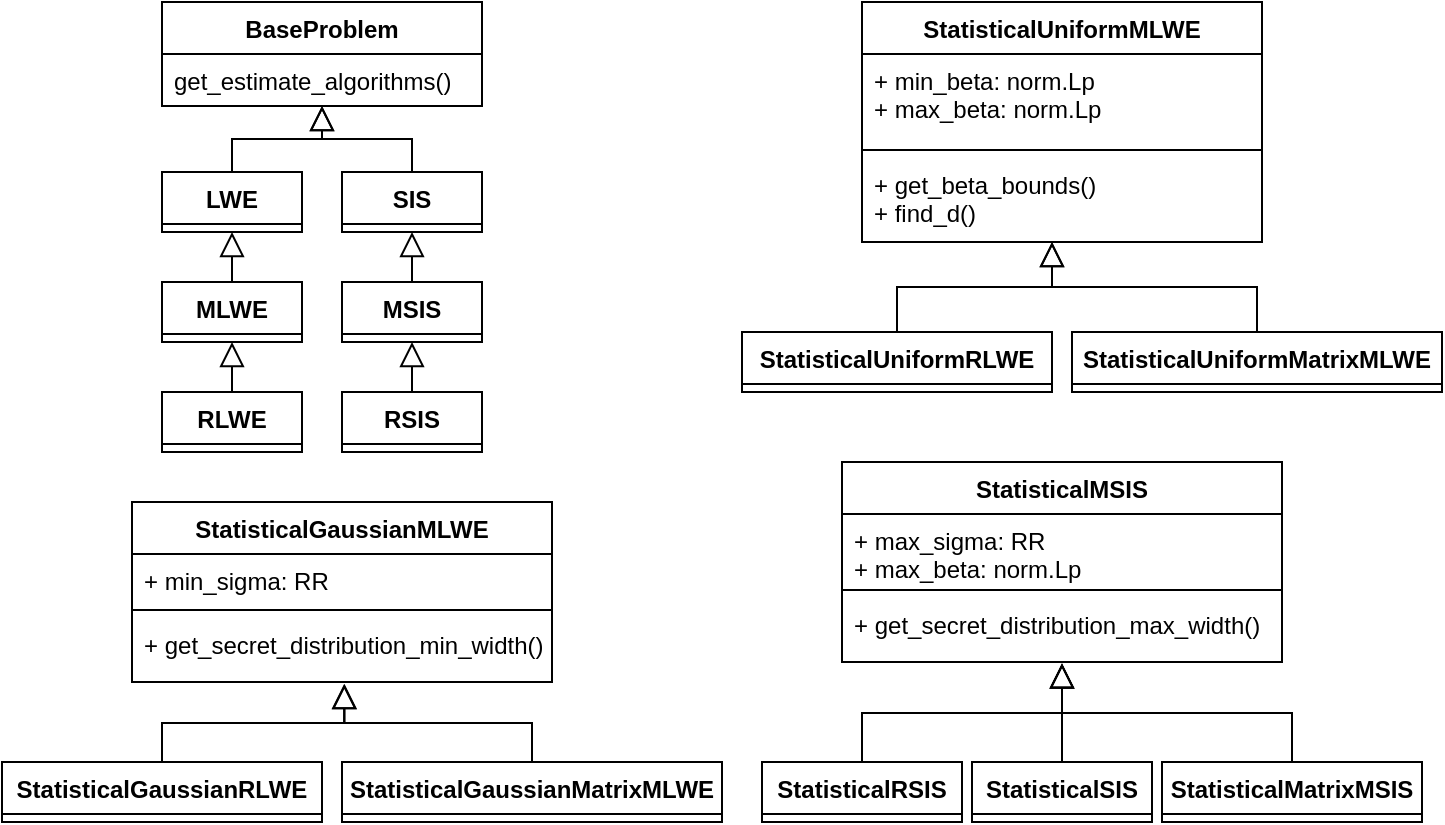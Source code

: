 <mxfile version="15.4.0" type="device"><diagram id="C5RBs43oDa-KdzZeNtuy" name="Page-1"><mxGraphModel dx="1422" dy="815" grid="1" gridSize="10" guides="1" tooltips="1" connect="1" arrows="1" fold="1" page="1" pageScale="1" pageWidth="827" pageHeight="1169" math="0" shadow="0"><root><mxCell id="WIyWlLk6GJQsqaUBKTNV-0"/><mxCell id="WIyWlLk6GJQsqaUBKTNV-1" parent="WIyWlLk6GJQsqaUBKTNV-0"/><mxCell id="zkfFHV4jXpPFQw0GAbJ--0" value="BaseProblem" style="swimlane;fontStyle=1;align=center;verticalAlign=top;childLayout=stackLayout;horizontal=1;startSize=26;horizontalStack=0;resizeParent=1;resizeLast=0;collapsible=1;marginBottom=0;rounded=0;shadow=0;strokeWidth=1;" parent="WIyWlLk6GJQsqaUBKTNV-1" vertex="1"><mxGeometry x="80" width="160" height="52" as="geometry"><mxRectangle x="230" y="140" width="160" height="26" as="alternateBounds"/></mxGeometry></mxCell><mxCell id="fBNSL0oB1jvjswOa1LYA-0" value="get_estimate_algorithms()" style="text;align=left;verticalAlign=top;spacingLeft=4;spacingRight=4;overflow=hidden;rotatable=0;points=[[0,0.5],[1,0.5]];portConstraint=eastwest;" parent="zkfFHV4jXpPFQw0GAbJ--0" vertex="1"><mxGeometry y="26" width="160" height="26" as="geometry"/></mxCell><mxCell id="zkfFHV4jXpPFQw0GAbJ--6" value="LWE" style="swimlane;fontStyle=1;align=center;verticalAlign=top;childLayout=stackLayout;horizontal=1;startSize=26;horizontalStack=0;resizeParent=1;resizeLast=0;collapsible=1;marginBottom=0;rounded=0;shadow=0;strokeWidth=1;" parent="WIyWlLk6GJQsqaUBKTNV-1" vertex="1"><mxGeometry x="80" y="85" width="70" height="30" as="geometry"><mxRectangle x="130" y="380" width="160" height="26" as="alternateBounds"/></mxGeometry></mxCell><mxCell id="zkfFHV4jXpPFQw0GAbJ--12" value="" style="endArrow=block;endSize=10;endFill=0;shadow=0;strokeWidth=1;rounded=0;edgeStyle=elbowEdgeStyle;elbow=vertical;" parent="WIyWlLk6GJQsqaUBKTNV-1" source="zkfFHV4jXpPFQw0GAbJ--6" target="zkfFHV4jXpPFQw0GAbJ--0" edge="1"><mxGeometry width="160" relative="1" as="geometry"><mxPoint x="60" y="83" as="sourcePoint"/><mxPoint x="60" y="83" as="targetPoint"/></mxGeometry></mxCell><mxCell id="zkfFHV4jXpPFQw0GAbJ--13" value="SIS" style="swimlane;fontStyle=1;align=center;verticalAlign=top;childLayout=stackLayout;horizontal=1;startSize=26;horizontalStack=0;resizeParent=1;resizeLast=0;collapsible=1;marginBottom=0;rounded=0;shadow=0;strokeWidth=1;" parent="WIyWlLk6GJQsqaUBKTNV-1" vertex="1"><mxGeometry x="170" y="85" width="70" height="30" as="geometry"><mxRectangle x="340" y="380" width="170" height="26" as="alternateBounds"/></mxGeometry></mxCell><mxCell id="zkfFHV4jXpPFQw0GAbJ--16" value="" style="endArrow=block;endSize=10;endFill=0;shadow=0;strokeWidth=1;rounded=0;edgeStyle=elbowEdgeStyle;elbow=vertical;" parent="WIyWlLk6GJQsqaUBKTNV-1" source="zkfFHV4jXpPFQw0GAbJ--13" target="zkfFHV4jXpPFQw0GAbJ--0" edge="1"><mxGeometry width="160" relative="1" as="geometry"><mxPoint x="70" y="253" as="sourcePoint"/><mxPoint x="170" y="151" as="targetPoint"/></mxGeometry></mxCell><mxCell id="fBNSL0oB1jvjswOa1LYA-2" value="MLWE" style="swimlane;fontStyle=1;align=center;verticalAlign=top;childLayout=stackLayout;horizontal=1;startSize=26;horizontalStack=0;resizeParent=1;resizeLast=0;collapsible=1;marginBottom=0;rounded=0;shadow=0;strokeWidth=1;" parent="WIyWlLk6GJQsqaUBKTNV-1" vertex="1"><mxGeometry x="80" y="140" width="70" height="30" as="geometry"><mxRectangle x="130" y="380" width="160" height="26" as="alternateBounds"/></mxGeometry></mxCell><mxCell id="fBNSL0oB1jvjswOa1LYA-3" value="MSIS" style="swimlane;fontStyle=1;align=center;verticalAlign=top;childLayout=stackLayout;horizontal=1;startSize=26;horizontalStack=0;resizeParent=1;resizeLast=0;collapsible=1;marginBottom=0;rounded=0;shadow=0;strokeWidth=1;" parent="WIyWlLk6GJQsqaUBKTNV-1" vertex="1"><mxGeometry x="170" y="140" width="70" height="30" as="geometry"><mxRectangle x="340" y="380" width="170" height="26" as="alternateBounds"/></mxGeometry></mxCell><mxCell id="fBNSL0oB1jvjswOa1LYA-4" value="RLWE" style="swimlane;fontStyle=1;align=center;verticalAlign=top;childLayout=stackLayout;horizontal=1;startSize=26;horizontalStack=0;resizeParent=1;resizeLast=0;collapsible=1;marginBottom=0;rounded=0;shadow=0;strokeWidth=1;" parent="WIyWlLk6GJQsqaUBKTNV-1" vertex="1"><mxGeometry x="80" y="195" width="70" height="30" as="geometry"><mxRectangle x="130" y="380" width="160" height="26" as="alternateBounds"/></mxGeometry></mxCell><mxCell id="fBNSL0oB1jvjswOa1LYA-5" value="RSIS" style="swimlane;fontStyle=1;align=center;verticalAlign=top;childLayout=stackLayout;horizontal=1;startSize=26;horizontalStack=0;resizeParent=1;resizeLast=0;collapsible=1;marginBottom=0;rounded=0;shadow=0;strokeWidth=1;" parent="WIyWlLk6GJQsqaUBKTNV-1" vertex="1"><mxGeometry x="170" y="195" width="70" height="30" as="geometry"><mxRectangle x="340" y="380" width="170" height="26" as="alternateBounds"/></mxGeometry></mxCell><mxCell id="fBNSL0oB1jvjswOa1LYA-7" value="" style="endArrow=block;endSize=10;endFill=0;shadow=0;strokeWidth=1;rounded=0;edgeStyle=elbowEdgeStyle;elbow=vertical;entryX=0.5;entryY=1;entryDx=0;entryDy=0;exitX=0.5;exitY=0;exitDx=0;exitDy=0;" parent="WIyWlLk6GJQsqaUBKTNV-1" source="fBNSL0oB1jvjswOa1LYA-3" target="zkfFHV4jXpPFQw0GAbJ--13" edge="1"><mxGeometry width="160" relative="1" as="geometry"><mxPoint x="470" y="205" as="sourcePoint"/><mxPoint x="340" y="155" as="targetPoint"/></mxGeometry></mxCell><mxCell id="fBNSL0oB1jvjswOa1LYA-8" value="" style="endArrow=block;endSize=10;endFill=0;shadow=0;strokeWidth=1;rounded=0;edgeStyle=elbowEdgeStyle;elbow=vertical;exitX=0.5;exitY=0;exitDx=0;exitDy=0;entryX=0.5;entryY=1;entryDx=0;entryDy=0;" parent="WIyWlLk6GJQsqaUBKTNV-1" source="fBNSL0oB1jvjswOa1LYA-5" target="fBNSL0oB1jvjswOa1LYA-3" edge="1"><mxGeometry width="160" relative="1" as="geometry"><mxPoint x="205" y="195" as="sourcePoint"/><mxPoint x="250" y="170" as="targetPoint"/></mxGeometry></mxCell><mxCell id="fBNSL0oB1jvjswOa1LYA-9" value="" style="endArrow=block;endSize=10;endFill=0;shadow=0;strokeWidth=1;rounded=0;edgeStyle=elbowEdgeStyle;elbow=vertical;entryX=0.5;entryY=1;entryDx=0;entryDy=0;exitX=0.5;exitY=0;exitDx=0;exitDy=0;" parent="WIyWlLk6GJQsqaUBKTNV-1" source="fBNSL0oB1jvjswOa1LYA-4" target="fBNSL0oB1jvjswOa1LYA-2" edge="1"><mxGeometry width="160" relative="1" as="geometry"><mxPoint x="115" y="195" as="sourcePoint"/><mxPoint x="310" y="180" as="targetPoint"/></mxGeometry></mxCell><mxCell id="fBNSL0oB1jvjswOa1LYA-10" value="" style="endArrow=block;endSize=10;endFill=0;shadow=0;strokeWidth=1;rounded=0;edgeStyle=elbowEdgeStyle;elbow=vertical;entryX=0.5;entryY=1;entryDx=0;entryDy=0;exitX=0.5;exitY=0;exitDx=0;exitDy=0;" parent="WIyWlLk6GJQsqaUBKTNV-1" source="fBNSL0oB1jvjswOa1LYA-2" target="zkfFHV4jXpPFQw0GAbJ--6" edge="1"><mxGeometry width="160" relative="1" as="geometry"><mxPoint x="310" y="285" as="sourcePoint"/><mxPoint x="320" y="185" as="targetPoint"/></mxGeometry></mxCell><mxCell id="fBNSL0oB1jvjswOa1LYA-14" value="" style="endArrow=block;endSize=10;endFill=0;shadow=0;strokeWidth=1;rounded=0;edgeStyle=elbowEdgeStyle;elbow=vertical;entryX=0.505;entryY=1.031;entryDx=0;entryDy=0;exitX=0.5;exitY=0;exitDx=0;exitDy=0;entryPerimeter=0;" parent="WIyWlLk6GJQsqaUBKTNV-1" source="fBNSL0oB1jvjswOa1LYA-39" target="fBNSL0oB1jvjswOa1LYA-52" edge="1"><mxGeometry width="160" relative="1" as="geometry"><mxPoint x="85" y="335" as="sourcePoint"/><mxPoint x="170" y="295" as="targetPoint"/></mxGeometry></mxCell><mxCell id="fBNSL0oB1jvjswOa1LYA-16" value="StatisticalGaussianMatrixMLWE" style="swimlane;fontStyle=1;align=center;verticalAlign=top;childLayout=stackLayout;horizontal=1;startSize=26;horizontalStack=0;resizeParent=1;resizeLast=0;collapsible=1;marginBottom=0;rounded=0;shadow=0;strokeWidth=1;" parent="WIyWlLk6GJQsqaUBKTNV-1" vertex="1"><mxGeometry x="170" y="380" width="190" height="30" as="geometry"><mxRectangle x="340" y="380" width="170" height="26" as="alternateBounds"/></mxGeometry></mxCell><mxCell id="fBNSL0oB1jvjswOa1LYA-17" value="" style="endArrow=block;endSize=10;endFill=0;shadow=0;strokeWidth=1;rounded=0;edgeStyle=elbowEdgeStyle;elbow=vertical;exitX=0.5;exitY=0;exitDx=0;exitDy=0;entryX=0.506;entryY=1.031;entryDx=0;entryDy=0;entryPerimeter=0;" parent="WIyWlLk6GJQsqaUBKTNV-1" source="fBNSL0oB1jvjswOa1LYA-16" target="fBNSL0oB1jvjswOa1LYA-52" edge="1"><mxGeometry width="160" relative="1" as="geometry"><mxPoint x="380" y="465" as="sourcePoint"/><mxPoint x="230" y="325" as="targetPoint"/></mxGeometry></mxCell><mxCell id="fBNSL0oB1jvjswOa1LYA-24" value="StatisticalUniformRLWE" style="swimlane;fontStyle=1;align=center;verticalAlign=top;childLayout=stackLayout;horizontal=1;startSize=26;horizontalStack=0;resizeParent=1;resizeLast=0;collapsible=1;marginBottom=0;rounded=0;shadow=0;strokeWidth=1;" parent="WIyWlLk6GJQsqaUBKTNV-1" vertex="1"><mxGeometry x="370" y="165" width="155" height="30" as="geometry"><mxRectangle x="480" y="290" width="180" height="26" as="alternateBounds"/></mxGeometry></mxCell><mxCell id="fBNSL0oB1jvjswOa1LYA-25" value="" style="endArrow=block;endSize=10;endFill=0;shadow=0;strokeWidth=1;rounded=0;edgeStyle=elbowEdgeStyle;elbow=vertical;exitX=0.5;exitY=0;exitDx=0;exitDy=0;entryX=0.475;entryY=1;entryDx=0;entryDy=0;entryPerimeter=0;" parent="WIyWlLk6GJQsqaUBKTNV-1" source="fBNSL0oB1jvjswOa1LYA-24" edge="1" target="fBNSL0oB1jvjswOa1LYA-48"><mxGeometry width="160" relative="1" as="geometry"><mxPoint x="600" y="228" as="sourcePoint"/><mxPoint x="525" y="130" as="targetPoint"/></mxGeometry></mxCell><mxCell id="fBNSL0oB1jvjswOa1LYA-26" value="StatisticalUniformMatrixMLWE" style="swimlane;fontStyle=1;align=center;verticalAlign=top;childLayout=stackLayout;horizontal=1;startSize=26;horizontalStack=0;resizeParent=1;resizeLast=0;collapsible=1;marginBottom=0;rounded=0;shadow=0;strokeWidth=1;" parent="WIyWlLk6GJQsqaUBKTNV-1" vertex="1"><mxGeometry x="535" y="165" width="185" height="30" as="geometry"><mxRectangle x="340" y="380" width="170" height="26" as="alternateBounds"/></mxGeometry></mxCell><mxCell id="fBNSL0oB1jvjswOa1LYA-27" value="" style="endArrow=block;endSize=10;endFill=0;shadow=0;strokeWidth=1;rounded=0;edgeStyle=elbowEdgeStyle;elbow=vertical;exitX=0.5;exitY=0;exitDx=0;exitDy=0;entryX=0.475;entryY=1.001;entryDx=0;entryDy=0;entryPerimeter=0;" parent="WIyWlLk6GJQsqaUBKTNV-1" source="fBNSL0oB1jvjswOa1LYA-26" edge="1" target="fBNSL0oB1jvjswOa1LYA-48"><mxGeometry width="160" relative="1" as="geometry"><mxPoint x="700" y="288" as="sourcePoint"/><mxPoint x="525" y="130" as="targetPoint"/></mxGeometry></mxCell><mxCell id="fBNSL0oB1jvjswOa1LYA-29" value="StatisticalSIS" style="swimlane;fontStyle=1;align=center;verticalAlign=top;childLayout=stackLayout;horizontal=1;startSize=26;horizontalStack=0;resizeParent=1;resizeLast=0;collapsible=1;marginBottom=0;rounded=0;shadow=0;strokeWidth=1;" parent="WIyWlLk6GJQsqaUBKTNV-1" vertex="1"><mxGeometry x="485" y="380" width="90" height="30" as="geometry"><mxRectangle x="480" y="290" width="180" height="26" as="alternateBounds"/></mxGeometry></mxCell><mxCell id="fBNSL0oB1jvjswOa1LYA-30" value="" style="endArrow=block;endSize=10;endFill=0;shadow=0;strokeWidth=1;rounded=0;edgeStyle=elbowEdgeStyle;elbow=vertical;exitX=0.5;exitY=0;exitDx=0;exitDy=0;entryX=0.5;entryY=1.021;entryDx=0;entryDy=0;entryPerimeter=0;" parent="WIyWlLk6GJQsqaUBKTNV-1" source="fBNSL0oB1jvjswOa1LYA-29" edge="1" target="fBNSL0oB1jvjswOa1LYA-58"><mxGeometry width="160" relative="1" as="geometry"><mxPoint x="630" y="428" as="sourcePoint"/><mxPoint x="530" y="331" as="targetPoint"/></mxGeometry></mxCell><mxCell id="fBNSL0oB1jvjswOa1LYA-31" value="StatisticalMatrixMSIS" style="swimlane;fontStyle=1;align=center;verticalAlign=top;childLayout=stackLayout;horizontal=1;startSize=26;horizontalStack=0;resizeParent=1;resizeLast=0;collapsible=1;marginBottom=0;rounded=0;shadow=0;strokeWidth=1;" parent="WIyWlLk6GJQsqaUBKTNV-1" vertex="1"><mxGeometry x="580" y="380" width="130" height="30" as="geometry"><mxRectangle x="340" y="380" width="170" height="26" as="alternateBounds"/></mxGeometry></mxCell><mxCell id="fBNSL0oB1jvjswOa1LYA-32" value="" style="endArrow=block;endSize=10;endFill=0;shadow=0;strokeWidth=1;rounded=0;edgeStyle=elbowEdgeStyle;elbow=vertical;exitX=0.5;exitY=0;exitDx=0;exitDy=0;entryX=0.5;entryY=1.022;entryDx=0;entryDy=0;entryPerimeter=0;" parent="WIyWlLk6GJQsqaUBKTNV-1" source="fBNSL0oB1jvjswOa1LYA-31" edge="1" target="fBNSL0oB1jvjswOa1LYA-58"><mxGeometry width="160" relative="1" as="geometry"><mxPoint x="730" y="488" as="sourcePoint"/><mxPoint x="527" y="330" as="targetPoint"/></mxGeometry></mxCell><mxCell id="fBNSL0oB1jvjswOa1LYA-33" value="StatisticalRSIS" style="swimlane;fontStyle=1;align=center;verticalAlign=top;childLayout=stackLayout;horizontal=1;startSize=26;horizontalStack=0;resizeParent=1;resizeLast=0;collapsible=1;marginBottom=0;rounded=0;shadow=0;strokeWidth=1;" parent="WIyWlLk6GJQsqaUBKTNV-1" vertex="1"><mxGeometry x="380" y="380" width="100" height="30" as="geometry"><mxRectangle x="480" y="290" width="180" height="26" as="alternateBounds"/></mxGeometry></mxCell><mxCell id="fBNSL0oB1jvjswOa1LYA-34" value="" style="endArrow=block;endSize=10;endFill=0;shadow=0;strokeWidth=1;rounded=0;edgeStyle=elbowEdgeStyle;elbow=vertical;exitX=0.5;exitY=0;exitDx=0;exitDy=0;entryX=0.5;entryY=1.022;entryDx=0;entryDy=0;entryPerimeter=0;" parent="WIyWlLk6GJQsqaUBKTNV-1" source="fBNSL0oB1jvjswOa1LYA-33" edge="1" target="fBNSL0oB1jvjswOa1LYA-58"><mxGeometry width="160" relative="1" as="geometry"><mxPoint x="710" y="368" as="sourcePoint"/><mxPoint x="530" y="348" as="targetPoint"/></mxGeometry></mxCell><mxCell id="fBNSL0oB1jvjswOa1LYA-39" value="StatisticalGaussianRLWE" style="swimlane;fontStyle=1;align=center;verticalAlign=top;childLayout=stackLayout;horizontal=1;startSize=26;horizontalStack=0;resizeParent=1;resizeParentMax=0;resizeLast=0;collapsible=1;marginBottom=0;" parent="WIyWlLk6GJQsqaUBKTNV-1" vertex="1"><mxGeometry y="380" width="160" height="30" as="geometry"/></mxCell><mxCell id="fBNSL0oB1jvjswOa1LYA-44" value="StatisticalUniformMLWE" style="swimlane;fontStyle=1;align=center;verticalAlign=top;childLayout=stackLayout;horizontal=1;startSize=26;horizontalStack=0;resizeParent=1;resizeParentMax=0;resizeLast=0;collapsible=1;marginBottom=0;" parent="WIyWlLk6GJQsqaUBKTNV-1" vertex="1"><mxGeometry x="430" width="200" height="120" as="geometry"/></mxCell><mxCell id="fBNSL0oB1jvjswOa1LYA-45" value="+ min_beta: norm.Lp&#10;+ max_beta: norm.Lp" style="text;strokeColor=none;fillColor=none;align=left;verticalAlign=top;spacingLeft=4;spacingRight=4;overflow=hidden;rotatable=0;points=[[0,0.5],[1,0.5]];portConstraint=eastwest;" parent="fBNSL0oB1jvjswOa1LYA-44" vertex="1"><mxGeometry y="26" width="200" height="44" as="geometry"/></mxCell><mxCell id="fBNSL0oB1jvjswOa1LYA-47" value="" style="line;strokeWidth=1;fillColor=none;align=left;verticalAlign=middle;spacingTop=-1;spacingLeft=3;spacingRight=3;rotatable=0;labelPosition=right;points=[];portConstraint=eastwest;" parent="fBNSL0oB1jvjswOa1LYA-44" vertex="1"><mxGeometry y="70" width="200" height="8" as="geometry"/></mxCell><mxCell id="fBNSL0oB1jvjswOa1LYA-48" value="+ get_beta_bounds()&#10;+ find_d()" style="text;strokeColor=none;fillColor=none;align=left;verticalAlign=top;spacingLeft=4;spacingRight=4;overflow=hidden;rotatable=0;points=[[0,0.5],[1,0.5]];portConstraint=eastwest;" parent="fBNSL0oB1jvjswOa1LYA-44" vertex="1"><mxGeometry y="78" width="200" height="42" as="geometry"/></mxCell><mxCell id="fBNSL0oB1jvjswOa1LYA-49" value="StatisticalGaussianMLWE" style="swimlane;fontStyle=1;align=center;verticalAlign=top;childLayout=stackLayout;horizontal=1;startSize=26;horizontalStack=0;resizeParent=1;resizeParentMax=0;resizeLast=0;collapsible=1;marginBottom=0;" parent="WIyWlLk6GJQsqaUBKTNV-1" vertex="1"><mxGeometry x="65" y="250" width="210" height="90" as="geometry"/></mxCell><mxCell id="fBNSL0oB1jvjswOa1LYA-50" value="+ min_sigma: RR " style="text;strokeColor=none;fillColor=none;align=left;verticalAlign=top;spacingLeft=4;spacingRight=4;overflow=hidden;rotatable=0;points=[[0,0.5],[1,0.5]];portConstraint=eastwest;" parent="fBNSL0oB1jvjswOa1LYA-49" vertex="1"><mxGeometry y="26" width="210" height="24" as="geometry"/></mxCell><mxCell id="fBNSL0oB1jvjswOa1LYA-51" value="" style="line;strokeWidth=1;fillColor=none;align=left;verticalAlign=middle;spacingTop=-1;spacingLeft=3;spacingRight=3;rotatable=0;labelPosition=right;points=[];portConstraint=eastwest;" parent="fBNSL0oB1jvjswOa1LYA-49" vertex="1"><mxGeometry y="50" width="210" height="8" as="geometry"/></mxCell><mxCell id="fBNSL0oB1jvjswOa1LYA-52" value="+ get_secret_distribution_min_width()" style="text;strokeColor=none;fillColor=none;align=left;verticalAlign=top;spacingLeft=4;spacingRight=4;overflow=hidden;rotatable=0;points=[[0,0.5],[1,0.5]];portConstraint=eastwest;" parent="fBNSL0oB1jvjswOa1LYA-49" vertex="1"><mxGeometry y="58" width="210" height="32" as="geometry"/></mxCell><mxCell id="fBNSL0oB1jvjswOa1LYA-54" value="StatisticalMSIS" style="swimlane;fontStyle=1;align=center;verticalAlign=top;childLayout=stackLayout;horizontal=1;startSize=26;horizontalStack=0;resizeParent=1;resizeParentMax=0;resizeLast=0;collapsible=1;marginBottom=0;" parent="WIyWlLk6GJQsqaUBKTNV-1" vertex="1"><mxGeometry x="420" y="230" width="220" height="100" as="geometry"/></mxCell><mxCell id="fBNSL0oB1jvjswOa1LYA-55" value="+ max_sigma: RR&#10;+ max_beta: norm.Lp&#10;" style="text;strokeColor=none;fillColor=none;align=left;verticalAlign=top;spacingLeft=4;spacingRight=4;overflow=hidden;rotatable=0;points=[[0,0.5],[1,0.5]];portConstraint=eastwest;" parent="fBNSL0oB1jvjswOa1LYA-54" vertex="1"><mxGeometry y="26" width="220" height="34" as="geometry"/></mxCell><mxCell id="fBNSL0oB1jvjswOa1LYA-57" value="" style="line;strokeWidth=1;fillColor=none;align=left;verticalAlign=middle;spacingTop=-1;spacingLeft=3;spacingRight=3;rotatable=0;labelPosition=right;points=[];portConstraint=eastwest;" parent="fBNSL0oB1jvjswOa1LYA-54" vertex="1"><mxGeometry y="60" width="220" height="8" as="geometry"/></mxCell><mxCell id="fBNSL0oB1jvjswOa1LYA-58" value="+ get_secret_distribution_max_width()" style="text;strokeColor=none;fillColor=none;align=left;verticalAlign=top;spacingLeft=4;spacingRight=4;overflow=hidden;rotatable=0;points=[[0,0.5],[1,0.5]];portConstraint=eastwest;" parent="fBNSL0oB1jvjswOa1LYA-54" vertex="1"><mxGeometry y="68" width="220" height="32" as="geometry"/></mxCell></root></mxGraphModel></diagram></mxfile>